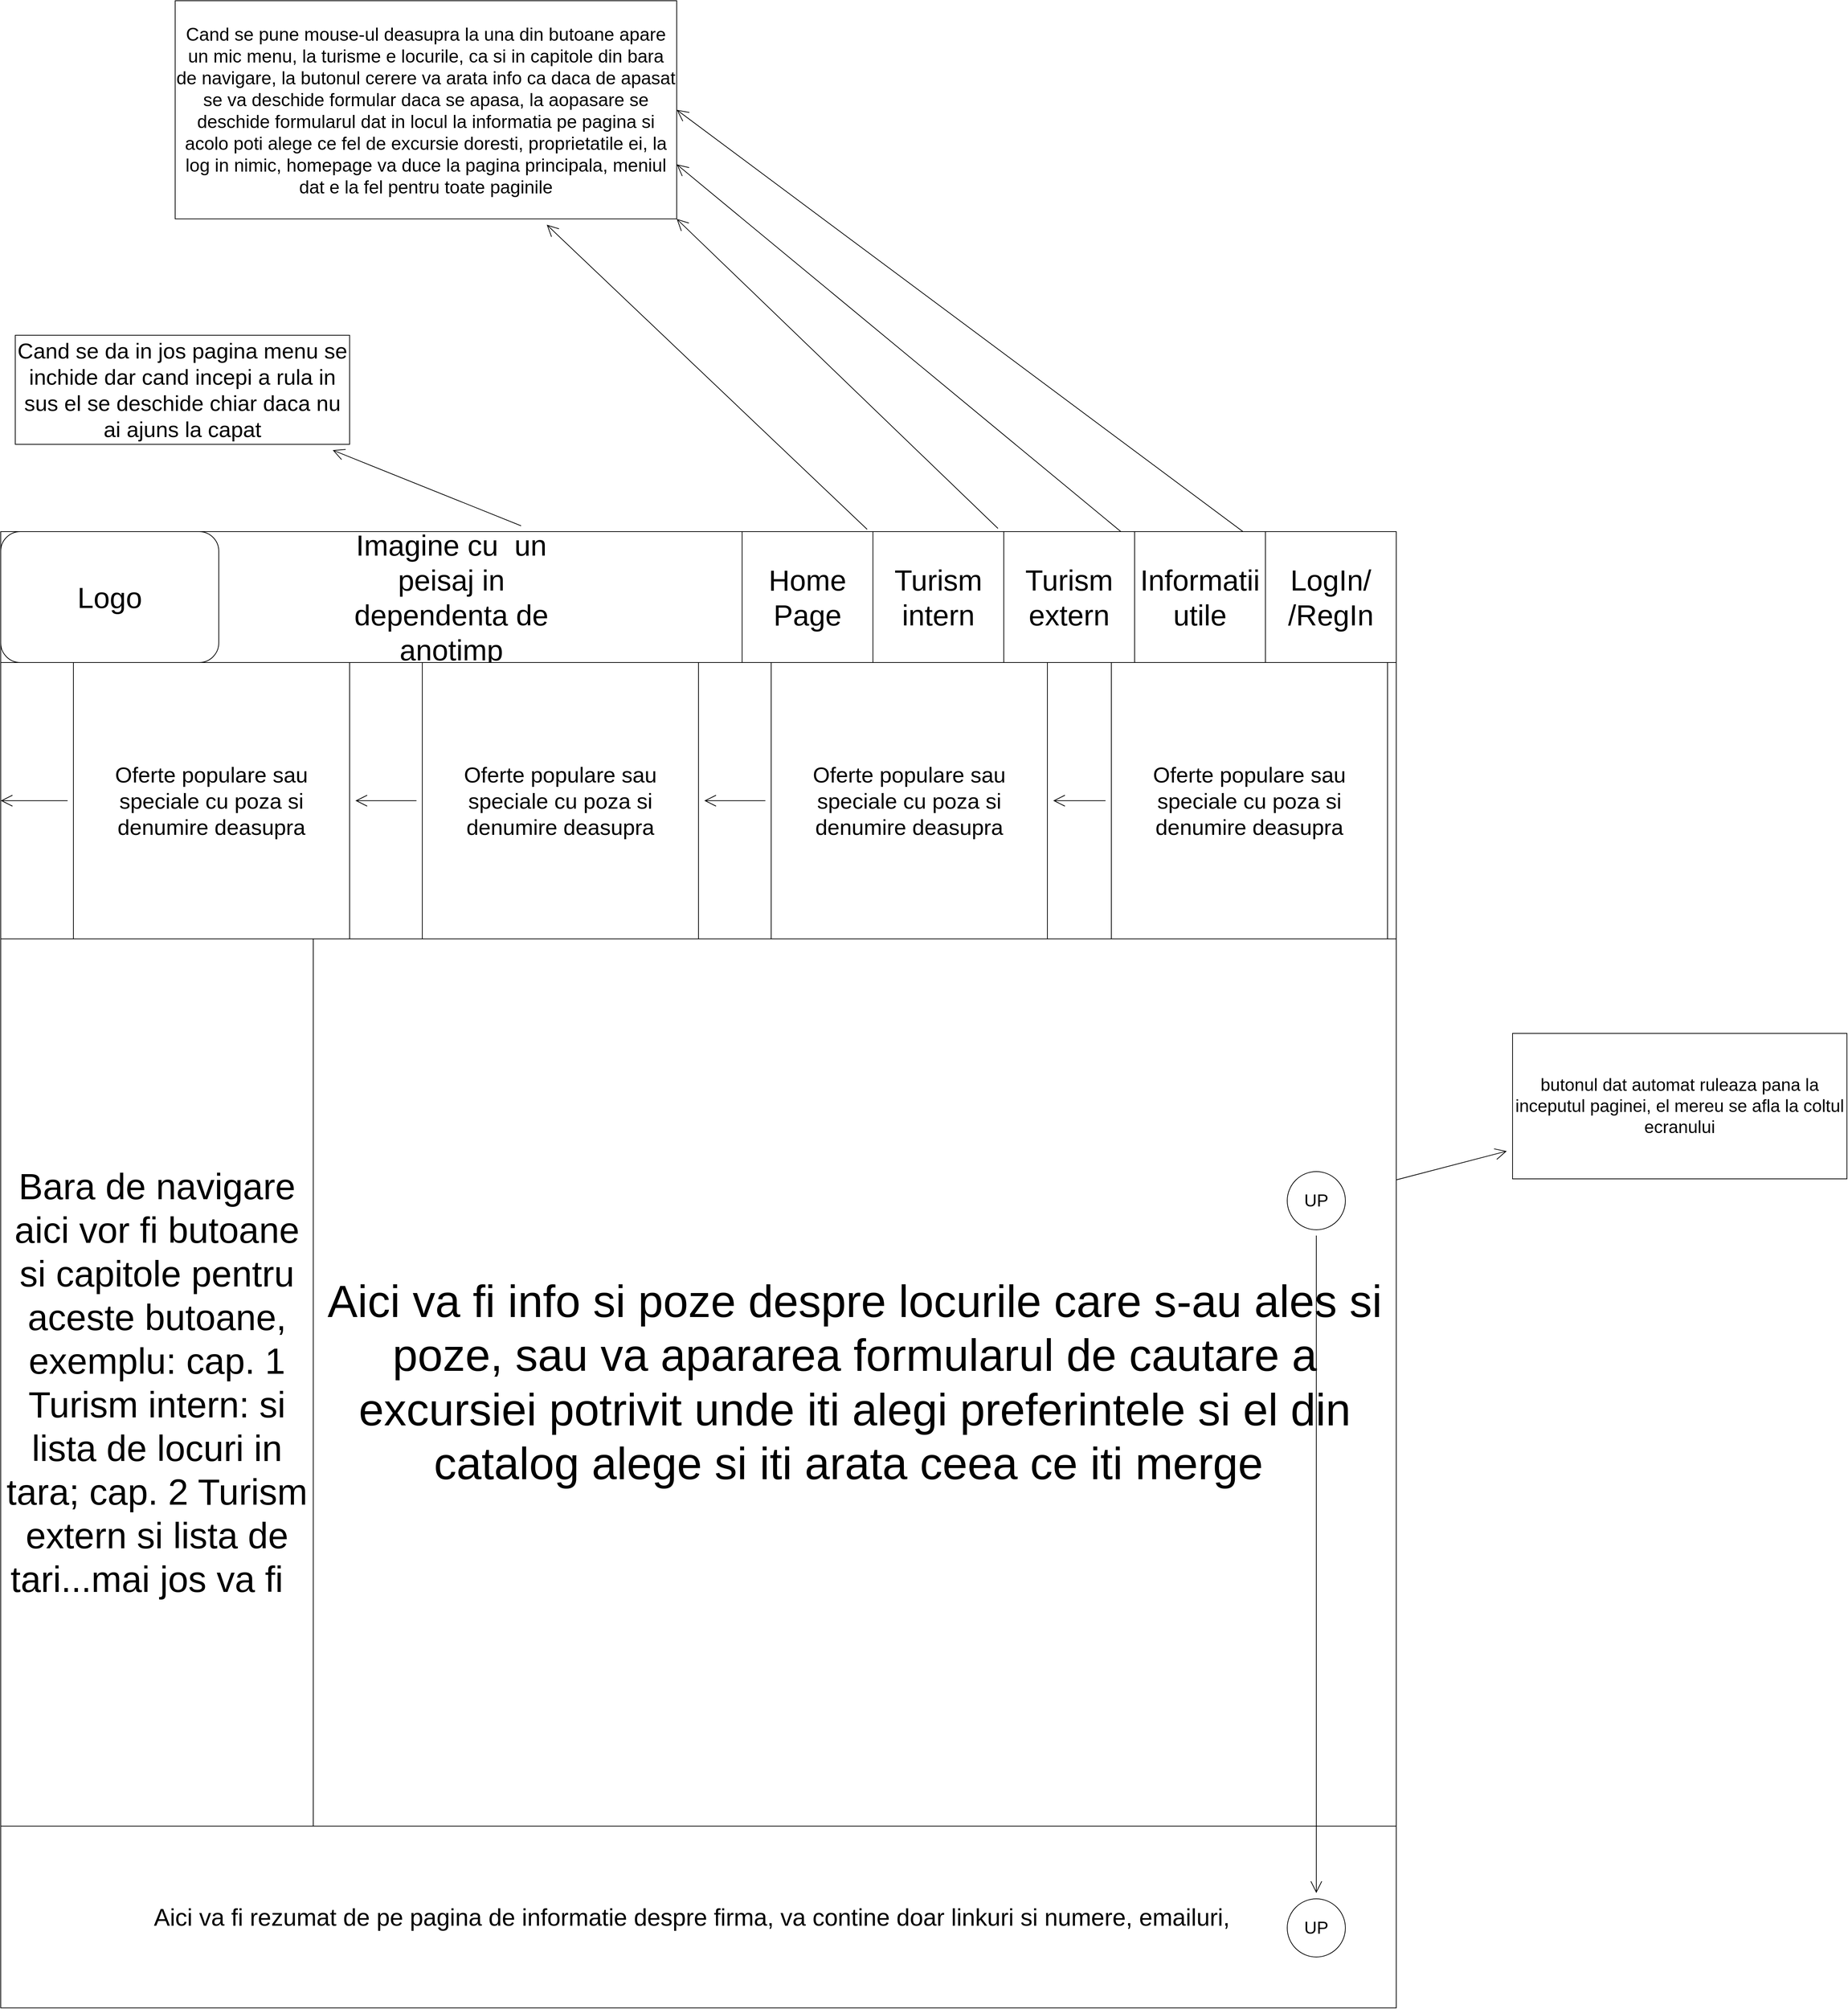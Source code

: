 <mxfile version="15.7.2" type="github">
  <diagram id="1rrCkgOocqfLfsYCuxov" name="Page-1">
    <mxGraphModel dx="4152" dy="3425" grid="1" gridSize="10" guides="1" tooltips="1" connect="1" arrows="1" fold="1" page="1" pageScale="1" pageWidth="827" pageHeight="1169" math="0" shadow="0">
      <root>
        <mxCell id="0" />
        <mxCell id="1" parent="0" />
        <mxCell id="aZzj-qA5KwKcpCNxHVRt-2" value="" style="whiteSpace=wrap;html=1;hachureGap=4;pointerEvents=0;" parent="1" vertex="1">
          <mxGeometry x="160" y="200" width="1920" height="2030" as="geometry" />
        </mxCell>
        <mxCell id="aZzj-qA5KwKcpCNxHVRt-38" value="" style="edgeStyle=none;curved=1;rounded=0;orthogonalLoop=1;jettySize=auto;html=1;endArrow=open;startSize=14;endSize=14;sourcePerimeterSpacing=8;targetPerimeterSpacing=8;" parent="1" source="aZzj-qA5KwKcpCNxHVRt-3" target="aZzj-qA5KwKcpCNxHVRt-37" edge="1">
          <mxGeometry relative="1" as="geometry" />
        </mxCell>
        <mxCell id="aZzj-qA5KwKcpCNxHVRt-3" value="" style="rounded=0;whiteSpace=wrap;html=1;hachureGap=4;pointerEvents=0;" parent="1" vertex="1">
          <mxGeometry x="160" y="200" width="1920" height="180" as="geometry" />
        </mxCell>
        <mxCell id="aZzj-qA5KwKcpCNxHVRt-5" value="&lt;font style=&quot;font-size: 40px&quot;&gt;Logo&lt;/font&gt;" style="rounded=1;whiteSpace=wrap;html=1;hachureGap=4;pointerEvents=0;" parent="1" vertex="1">
          <mxGeometry x="160" y="200" width="300" height="180" as="geometry" />
        </mxCell>
        <mxCell id="aZzj-qA5KwKcpCNxHVRt-34" style="edgeStyle=none;curved=1;rounded=0;orthogonalLoop=1;jettySize=auto;html=1;entryX=1;entryY=0.5;entryDx=0;entryDy=0;endArrow=open;startSize=14;endSize=14;sourcePerimeterSpacing=8;targetPerimeterSpacing=8;" parent="1" source="aZzj-qA5KwKcpCNxHVRt-6" target="aZzj-qA5KwKcpCNxHVRt-30" edge="1">
          <mxGeometry relative="1" as="geometry" />
        </mxCell>
        <mxCell id="aZzj-qA5KwKcpCNxHVRt-6" value="&lt;font style=&quot;font-size: 40px&quot;&gt;LogIn/&lt;br&gt;/RegIn&lt;/font&gt;" style="whiteSpace=wrap;html=1;aspect=fixed;hachureGap=4;pointerEvents=0;" parent="1" vertex="1">
          <mxGeometry x="1900" y="200" width="180" height="180" as="geometry" />
        </mxCell>
        <mxCell id="aZzj-qA5KwKcpCNxHVRt-33" style="edgeStyle=none;curved=1;rounded=0;orthogonalLoop=1;jettySize=auto;html=1;entryX=1;entryY=0.75;entryDx=0;entryDy=0;endArrow=open;startSize=14;endSize=14;sourcePerimeterSpacing=8;targetPerimeterSpacing=8;" parent="1" source="aZzj-qA5KwKcpCNxHVRt-7" target="aZzj-qA5KwKcpCNxHVRt-30" edge="1">
          <mxGeometry relative="1" as="geometry" />
        </mxCell>
        <mxCell id="aZzj-qA5KwKcpCNxHVRt-7" value="&lt;span style=&quot;font-size: 40px&quot;&gt;Informatii utile&lt;/span&gt;" style="whiteSpace=wrap;html=1;aspect=fixed;hachureGap=4;pointerEvents=0;" parent="1" vertex="1">
          <mxGeometry x="1720" y="200" width="180" height="180" as="geometry" />
        </mxCell>
        <mxCell id="aZzj-qA5KwKcpCNxHVRt-31" value="" style="edgeStyle=none;curved=1;rounded=0;orthogonalLoop=1;jettySize=auto;html=1;endArrow=open;startSize=14;endSize=14;sourcePerimeterSpacing=8;targetPerimeterSpacing=8;" parent="1" source="aZzj-qA5KwKcpCNxHVRt-9" target="aZzj-qA5KwKcpCNxHVRt-30" edge="1">
          <mxGeometry relative="1" as="geometry" />
        </mxCell>
        <mxCell id="aZzj-qA5KwKcpCNxHVRt-9" value="&lt;font style=&quot;font-size: 40px&quot;&gt;Turism intern&lt;/font&gt;" style="whiteSpace=wrap;html=1;aspect=fixed;hachureGap=4;pointerEvents=0;" parent="1" vertex="1">
          <mxGeometry x="1360" y="200" width="180" height="180" as="geometry" />
        </mxCell>
        <mxCell id="aZzj-qA5KwKcpCNxHVRt-32" style="edgeStyle=none;curved=1;rounded=0;orthogonalLoop=1;jettySize=auto;html=1;entryX=1;entryY=1;entryDx=0;entryDy=0;endArrow=open;startSize=14;endSize=14;sourcePerimeterSpacing=8;targetPerimeterSpacing=8;" parent="1" source="aZzj-qA5KwKcpCNxHVRt-11" target="aZzj-qA5KwKcpCNxHVRt-30" edge="1">
          <mxGeometry relative="1" as="geometry" />
        </mxCell>
        <mxCell id="aZzj-qA5KwKcpCNxHVRt-11" value="&lt;span style=&quot;font-size: 40px&quot;&gt;Turism extern&lt;/span&gt;" style="whiteSpace=wrap;html=1;aspect=fixed;hachureGap=4;pointerEvents=0;" parent="1" vertex="1">
          <mxGeometry x="1540" y="200" width="180" height="180" as="geometry" />
        </mxCell>
        <mxCell id="aZzj-qA5KwKcpCNxHVRt-13" value="&lt;font style=&quot;font-size: 40px&quot;&gt;Home Page&lt;/font&gt;" style="whiteSpace=wrap;html=1;aspect=fixed;hachureGap=4;pointerEvents=0;" parent="1" vertex="1">
          <mxGeometry x="1180" y="200" width="180" height="180" as="geometry" />
        </mxCell>
        <mxCell id="aZzj-qA5KwKcpCNxHVRt-18" value="&lt;font style=&quot;font-size: 40px&quot;&gt;Imagine cu&amp;nbsp; un peisaj in dependenta de anotimp&lt;br&gt;&lt;/font&gt;" style="text;html=1;strokeColor=none;fillColor=none;align=center;verticalAlign=middle;whiteSpace=wrap;rounded=0;hachureGap=4;pointerEvents=0;" parent="1" vertex="1">
          <mxGeometry x="600" y="200" width="360" height="180" as="geometry" />
        </mxCell>
        <mxCell id="aZzj-qA5KwKcpCNxHVRt-19" value="" style="rounded=0;whiteSpace=wrap;html=1;hachureGap=4;pointerEvents=0;" parent="1" vertex="1">
          <mxGeometry x="160" y="380" width="1920" height="380" as="geometry" />
        </mxCell>
        <mxCell id="aZzj-qA5KwKcpCNxHVRt-22" value="" style="edgeStyle=none;curved=1;rounded=0;orthogonalLoop=1;jettySize=auto;html=1;endArrow=open;startSize=14;endSize=14;sourcePerimeterSpacing=8;targetPerimeterSpacing=8;" parent="1" source="aZzj-qA5KwKcpCNxHVRt-20" target="aZzj-qA5KwKcpCNxHVRt-21" edge="1">
          <mxGeometry relative="1" as="geometry" />
        </mxCell>
        <mxCell id="aZzj-qA5KwKcpCNxHVRt-20" value="&lt;span style=&quot;font-size: 30px&quot;&gt;Oferte populare sau speciale cu poza si denumire deasupra&lt;/span&gt;" style="whiteSpace=wrap;html=1;aspect=fixed;hachureGap=4;pointerEvents=0;" parent="1" vertex="1">
          <mxGeometry x="1688" y="380" width="380" height="380" as="geometry" />
        </mxCell>
        <mxCell id="aZzj-qA5KwKcpCNxHVRt-24" value="" style="edgeStyle=none;curved=1;rounded=0;orthogonalLoop=1;jettySize=auto;html=1;endArrow=open;startSize=14;endSize=14;sourcePerimeterSpacing=8;targetPerimeterSpacing=8;" parent="1" source="aZzj-qA5KwKcpCNxHVRt-21" target="aZzj-qA5KwKcpCNxHVRt-23" edge="1">
          <mxGeometry relative="1" as="geometry" />
        </mxCell>
        <mxCell id="aZzj-qA5KwKcpCNxHVRt-21" value="&lt;span style=&quot;font-size: 30px&quot;&gt;Oferte populare sau speciale cu poza si denumire deasupra&lt;/span&gt;" style="whiteSpace=wrap;html=1;aspect=fixed;hachureGap=4;pointerEvents=0;" parent="1" vertex="1">
          <mxGeometry x="1220" y="380" width="380" height="380" as="geometry" />
        </mxCell>
        <mxCell id="aZzj-qA5KwKcpCNxHVRt-26" value="" style="edgeStyle=none;curved=1;rounded=0;orthogonalLoop=1;jettySize=auto;html=1;endArrow=open;startSize=14;endSize=14;sourcePerimeterSpacing=8;targetPerimeterSpacing=8;" parent="1" source="aZzj-qA5KwKcpCNxHVRt-23" target="aZzj-qA5KwKcpCNxHVRt-25" edge="1">
          <mxGeometry relative="1" as="geometry" />
        </mxCell>
        <mxCell id="aZzj-qA5KwKcpCNxHVRt-23" value="&lt;span style=&quot;font-size: 30px&quot;&gt;Oferte populare sau speciale cu poza si denumire deasupra&lt;/span&gt;" style="whiteSpace=wrap;html=1;aspect=fixed;hachureGap=4;pointerEvents=0;" parent="1" vertex="1">
          <mxGeometry x="740" y="380" width="380" height="380" as="geometry" />
        </mxCell>
        <mxCell id="aZzj-qA5KwKcpCNxHVRt-28" value="" style="edgeStyle=none;curved=1;rounded=0;orthogonalLoop=1;jettySize=auto;html=1;endArrow=open;startSize=14;endSize=14;sourcePerimeterSpacing=8;targetPerimeterSpacing=8;entryX=0;entryY=0.5;entryDx=0;entryDy=0;" parent="1" source="aZzj-qA5KwKcpCNxHVRt-25" target="aZzj-qA5KwKcpCNxHVRt-19" edge="1">
          <mxGeometry relative="1" as="geometry">
            <mxPoint x="248" y="570" as="targetPoint" />
          </mxGeometry>
        </mxCell>
        <mxCell id="aZzj-qA5KwKcpCNxHVRt-25" value="&lt;font style=&quot;font-size: 30px&quot;&gt;Oferte populare sau speciale cu poza si denumire deasupra&lt;/font&gt;" style="whiteSpace=wrap;html=1;aspect=fixed;hachureGap=4;pointerEvents=0;" parent="1" vertex="1">
          <mxGeometry x="260" y="380" width="380" height="380" as="geometry" />
        </mxCell>
        <mxCell id="aZzj-qA5KwKcpCNxHVRt-29" value="&lt;font style=&quot;font-size: 50px&quot;&gt;Bara de navigare aici vor fi butoane si capitole pentru aceste butoane, exemplu: cap. 1 Turism intern: si lista de locuri in tara; cap. 2 Turism extern si lista de tari...mai jos va fi&amp;nbsp;&amp;nbsp;&lt;/font&gt;" style="whiteSpace=wrap;html=1;hachureGap=4;pointerEvents=0;direction=west;" parent="1" vertex="1">
          <mxGeometry x="160" y="760" width="430" height="1220" as="geometry" />
        </mxCell>
        <mxCell id="aZzj-qA5KwKcpCNxHVRt-30" value="&lt;font style=&quot;font-size: 25px&quot;&gt;Cand se pune mouse-ul deasupra la una din butoane apare un mic menu, la turisme e locurile, ca si in capitole din bara de navigare, la butonul cerere va arata info ca daca de apasat se va deschide formular daca se apasa, la aopasare se deschide formularul dat in locul la informatia pe pagina si acolo poti alege ce fel de excursie doresti, proprietatile ei, la log in nimic, homepage va duce la pagina principala, meniul dat e la fel pentru toate paginile&lt;/font&gt;" style="whiteSpace=wrap;html=1;hachureGap=4;" parent="1" vertex="1">
          <mxGeometry x="400" y="-530" width="690" height="300" as="geometry" />
        </mxCell>
        <mxCell id="aZzj-qA5KwKcpCNxHVRt-37" value="&lt;font style=&quot;font-size: 30px&quot;&gt;Cand se da in jos pagina menu se inchide dar cand incepi a rula in sus el se deschide chiar daca nu ai ajuns la capat&lt;/font&gt;" style="whiteSpace=wrap;html=1;rounded=0;hachureGap=4;" parent="1" vertex="1">
          <mxGeometry x="180" y="-70" width="460" height="150" as="geometry" />
        </mxCell>
        <mxCell id="aZzj-qA5KwKcpCNxHVRt-44" value="" style="edgeStyle=none;curved=1;rounded=0;orthogonalLoop=1;jettySize=auto;html=1;endArrow=open;startSize=14;endSize=14;sourcePerimeterSpacing=8;targetPerimeterSpacing=8;" parent="1" source="aZzj-qA5KwKcpCNxHVRt-39" target="aZzj-qA5KwKcpCNxHVRt-43" edge="1">
          <mxGeometry relative="1" as="geometry" />
        </mxCell>
        <mxCell id="aZzj-qA5KwKcpCNxHVRt-43" value="&lt;font style=&quot;font-size: 24px&quot;&gt;butonul dat automat ruleaza pana la inceputul paginei, el mereu se afla la coltul ecranului&lt;/font&gt;" style="whiteSpace=wrap;html=1;hachureGap=4;" parent="1" vertex="1">
          <mxGeometry x="2240" y="890" width="460" height="200" as="geometry" />
        </mxCell>
        <mxCell id="aZzj-qA5KwKcpCNxHVRt-45" value="&lt;font style=&quot;font-size: 33px&quot;&gt;Aici va fi rezumat de pe pagina de informatie despre firma, va contine doar linkuri si numere, emailuri,&amp;nbsp;&amp;nbsp;&lt;/font&gt;" style="rounded=0;whiteSpace=wrap;html=1;hachureGap=4;pointerEvents=0;" parent="1" vertex="1">
          <mxGeometry x="160" y="1980" width="1920" height="250" as="geometry" />
        </mxCell>
        <mxCell id="aZzj-qA5KwKcpCNxHVRt-40" value="&lt;font style=&quot;font-size: 24px&quot;&gt;UP&lt;/font&gt;" style="ellipse;whiteSpace=wrap;html=1;aspect=fixed;hachureGap=4;pointerEvents=0;" parent="1" vertex="1">
          <mxGeometry x="1930" y="2080" width="80" height="80" as="geometry" />
        </mxCell>
        <mxCell id="aZzj-qA5KwKcpCNxHVRt-48" value="&lt;span style=&quot;font-size: 62px&quot;&gt;Aici va fi info si poze despre locurile care s-au ales si poze, sau va apararea formularul de cautare a excursiei potrivit unde iti alegi preferintele si el din catalog alege si iti arata ceea ce iti merge&amp;nbsp;&lt;/span&gt;" style="whiteSpace=wrap;html=1;hachureGap=4;pointerEvents=0;" parent="1" vertex="1">
          <mxGeometry x="590" y="760" width="1490" height="1220" as="geometry" />
        </mxCell>
        <mxCell id="aZzj-qA5KwKcpCNxHVRt-39" value="&lt;font style=&quot;font-size: 24px&quot;&gt;UP&lt;/font&gt;" style="ellipse;whiteSpace=wrap;html=1;aspect=fixed;hachureGap=4;pointerEvents=0;" parent="1" vertex="1">
          <mxGeometry x="1930" y="1080" width="80" height="80" as="geometry" />
        </mxCell>
        <mxCell id="aZzj-qA5KwKcpCNxHVRt-41" value="" style="edgeStyle=none;curved=1;rounded=0;orthogonalLoop=1;jettySize=auto;html=1;endArrow=open;startSize=14;endSize=14;sourcePerimeterSpacing=8;targetPerimeterSpacing=8;" parent="1" source="aZzj-qA5KwKcpCNxHVRt-39" target="aZzj-qA5KwKcpCNxHVRt-40" edge="1">
          <mxGeometry relative="1" as="geometry" />
        </mxCell>
      </root>
    </mxGraphModel>
  </diagram>
</mxfile>
